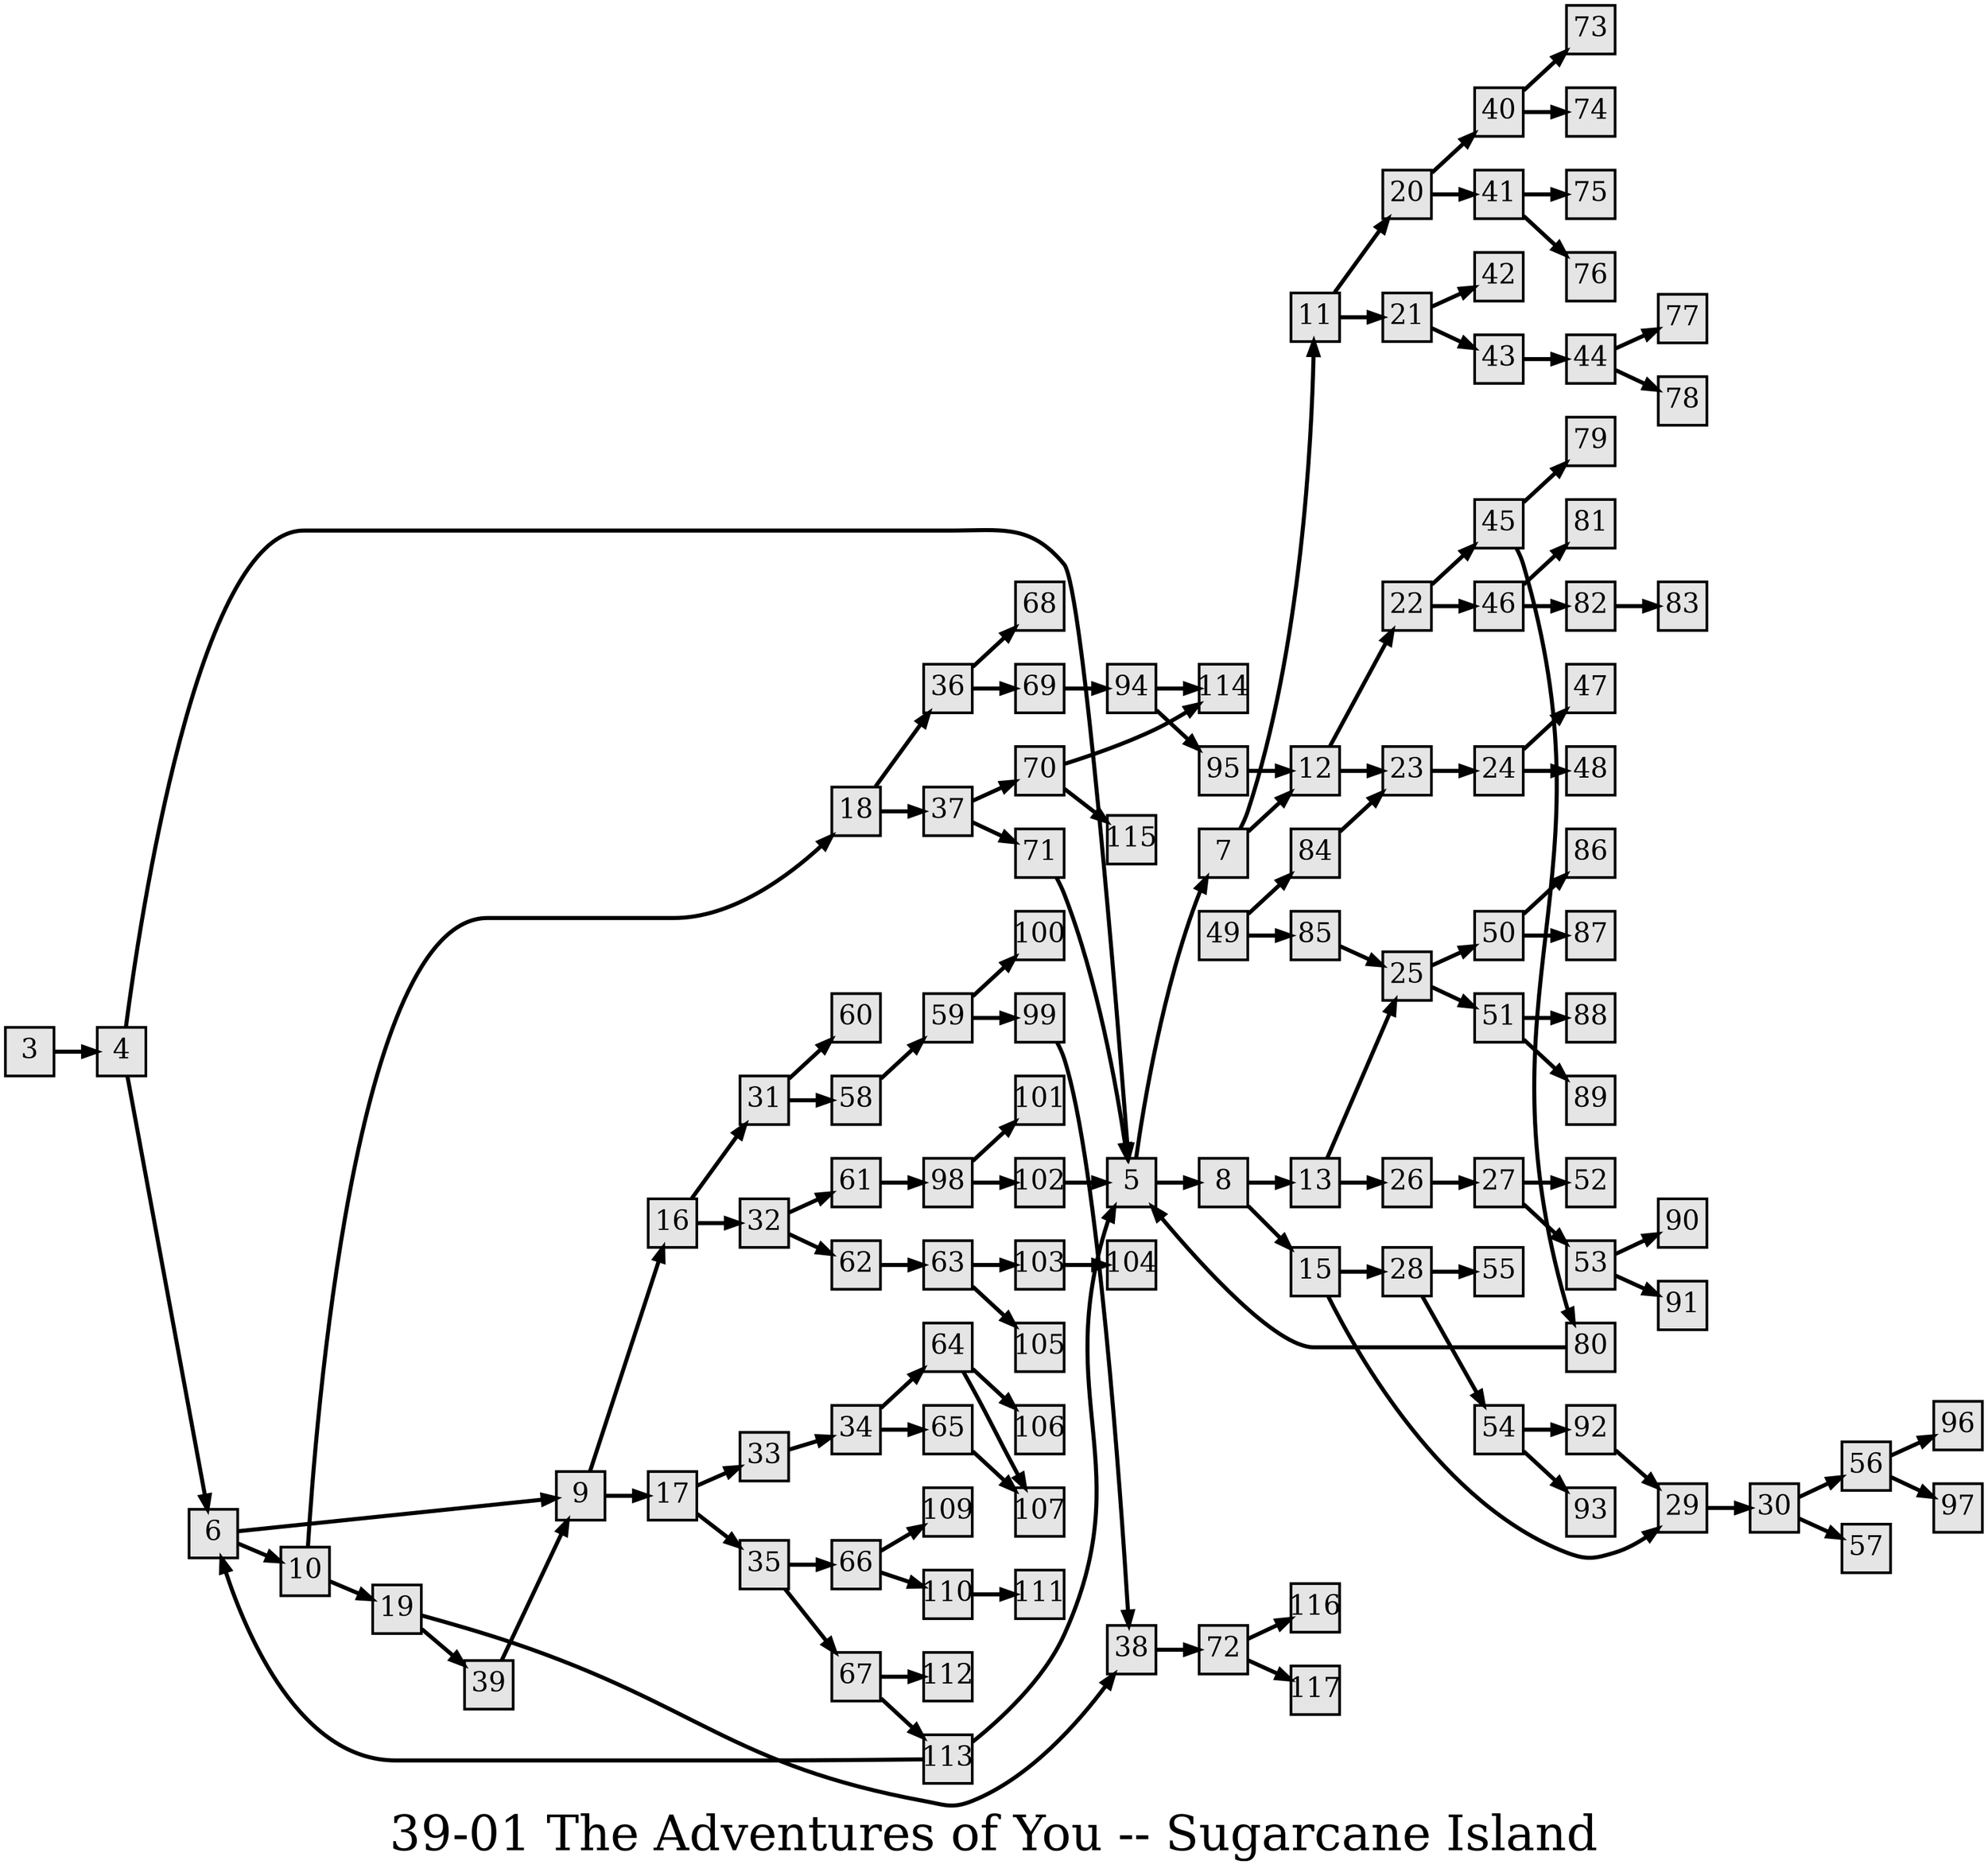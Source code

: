 digraph g{
  graph [ label="39-01 The Adventures of You -- Sugarcane Island" rankdir=LR, ordering=out, fontsize=36, nodesep="0.35", ranksep="0.45"];
  node  [shape=rect, penwidth=2, fontsize=20, style=filled, fillcolor=grey90, margin="0,0", labelfloat=true, regular=true, fixedsize=true];
  edge  [labelfloat=true, penwidth=3, fontsize=12];
  // ---;
  // group  : Katz;
  // id     : 39-01;
  // gbid   :;
  // series :;
  // title  :;
  // author :;
  // credit:;
  // - name : Yee-Ann Wong;
  // role : encoder;
  // date : 2017-09-16;
  // - name : Jeremy Douglass;
  // role : editor;
  // date : 2018-04-28;
  // render:;
  // - name   : small;
  // styles : gvStyles-small.txt;
  // engine : dot;
  // comment: >;
  
  // ---;
  
  // From | To | Label;
  
  3 -> 4;
  4 -> 5;
  4 -> 6;
  5 -> 7;
  5 -> 8;
  6 -> 9;
  6 -> 10;
  7 -> 11;
  7 -> 12;
  8 -> 13;
  8 -> 15;
  9 -> 16;
  9 -> 17;
  10 -> 18;
  10 -> 19;
  11 -> 20;
  11 -> 21;
  12 -> 22;
  12 -> 23;
  13 -> 25;
  13 -> 26;
  15 -> 28;
  15 -> 29;
  16 -> 31;
  16 -> 32;
  17 -> 33;
  17 -> 35;
  18 -> 36;
  18 -> 37;
  19 -> 38;
  19 -> 39;
  20 -> 40;
  20 -> 41;
  21 -> 42;
  21 -> 43;
  22 -> 45;
  22 -> 46;
  23 -> 24;
  24 -> 47;
  24 -> 48;
  25 -> 50;
  25 -> 51;
  26 -> 27;
  27 -> 52;
  27 -> 53;
  28 -> 54;
  28 -> 55;
  29 -> 30;
  30 -> 56;
  30 -> 57;
  31 -> 58;
  31 -> 60;
  32 -> 61;
  32 -> 62;
  33 -> 34;
  34 -> 64;
  34 -> 65;
  35 -> 66;
  35 -> 67;
  36 -> 68;
  36 -> 69;
  37 -> 70;
  37 -> 71;
  38 -> 72;
  39 -> 9;
  40 -> 73;
  40 -> 74;
  41 -> 75;
  41 -> 76;
  43 -> 44;
  44 -> 77;
  44 -> 78;
  45 -> 79;
  45 -> 80;
  46 -> 81;
  46 -> 82;
  49 -> 84;
  49 -> 85;
  50 -> 86;
  50 -> 87;
  51 -> 88;
  51 -> 89;
  53 -> 90;
  53 -> 91;
  54 -> 92;
  54 -> 93;
  56 -> 96;
  56 -> 97;
  58 -> 59;
  59 -> 99;
  59 -> 100;
  61 -> 98;
  62 -> 63;
  63 -> 103;
  63 -> 105;
  64 -> 106;
  64 -> 107;
  65 -> 107;
  66 -> 109;
  66 -> 110;
  67 -> 112;
  67 -> 113;
  69 -> 94;
  70 -> 114;
  70 -> 115;
  71 -> 5;
  72 -> 116;
  72 -> 117;
  80 -> 5;
  82 -> 83;
  84 -> 23;
  85 -> 25;
  92 -> 29;
  94 -> 114;
  94 -> 95;
  95 -> 12;
  98 -> 101;
  98 -> 102;
  99 -> 38;
  102 -> 5;
  103 -> 104;
  110 -> 111;
  113 -> 5;
  113 -> 6;
}

